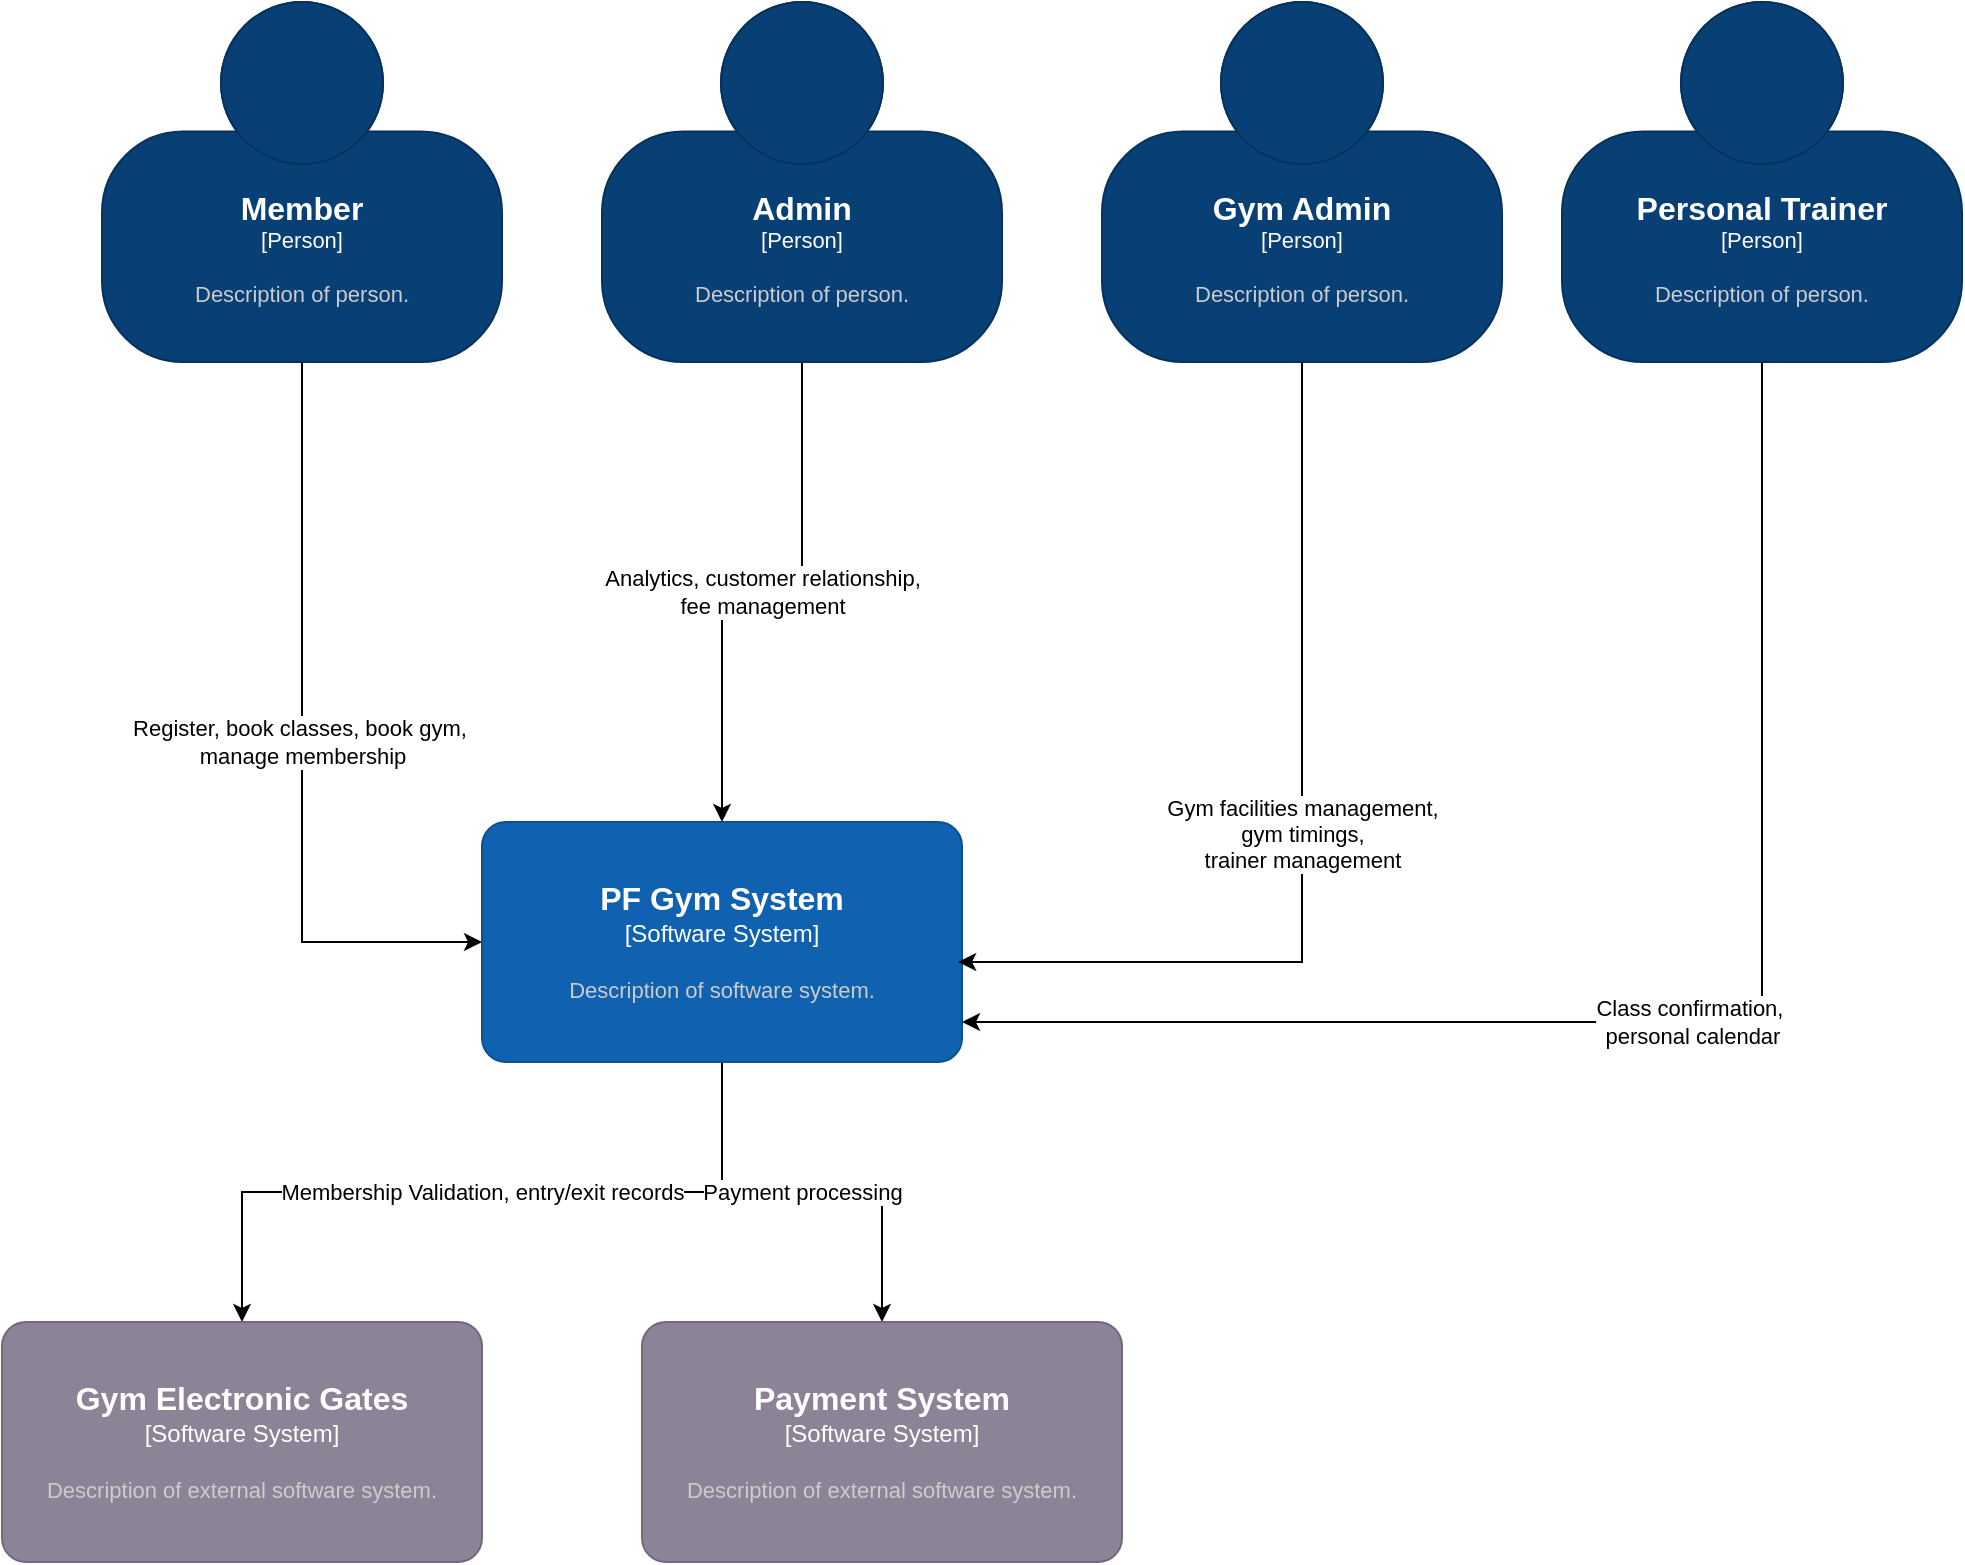 <mxfile version="26.1.3" pages="2">
  <diagram name="Context" id="LvFqGwTY1o6b8E_vU9Ks">
    <mxGraphModel dx="1434" dy="859" grid="1" gridSize="10" guides="1" tooltips="1" connect="1" arrows="1" fold="1" page="1" pageScale="1" pageWidth="827" pageHeight="1169" math="0" shadow="0">
      <root>
        <mxCell id="0" />
        <mxCell id="1" parent="0" />
        <object placeholders="1" c4Name="Member" c4Type="Person" c4Description="Description of person." label="&lt;font style=&quot;font-size: 16px&quot;&gt;&lt;b&gt;%c4Name%&lt;/b&gt;&lt;/font&gt;&lt;div&gt;[%c4Type%]&lt;/div&gt;&lt;br&gt;&lt;div&gt;&lt;font style=&quot;font-size: 11px&quot;&gt;&lt;font color=&quot;#cccccc&quot;&gt;%c4Description%&lt;/font&gt;&lt;/div&gt;" id="bJkPRvJNoD6mYq-3a80p-1">
          <mxCell style="html=1;fontSize=11;dashed=0;whiteSpace=wrap;fillColor=#083F75;strokeColor=#06315C;fontColor=#ffffff;shape=mxgraph.c4.person2;align=center;metaEdit=1;points=[[0.5,0,0],[1,0.5,0],[1,0.75,0],[0.75,1,0],[0.5,1,0],[0.25,1,0],[0,0.75,0],[0,0.5,0]];resizable=0;" vertex="1" parent="1">
            <mxGeometry x="110" y="80" width="200" height="180" as="geometry" />
          </mxCell>
        </object>
        <mxCell id="bJkPRvJNoD6mYq-3a80p-12" value="Membership Validation, entry/exit records" style="edgeStyle=orthogonalEdgeStyle;rounded=0;orthogonalLoop=1;jettySize=auto;html=1;" edge="1" parent="1" source="bJkPRvJNoD6mYq-3a80p-2" target="bJkPRvJNoD6mYq-3a80p-11">
          <mxGeometry relative="1" as="geometry" />
        </mxCell>
        <mxCell id="rDcIEf71b-mzd1-18Crd-2" value="Payment processing" style="edgeStyle=orthogonalEdgeStyle;rounded=0;orthogonalLoop=1;jettySize=auto;html=1;" edge="1" parent="1" source="bJkPRvJNoD6mYq-3a80p-2" target="rDcIEf71b-mzd1-18Crd-1">
          <mxGeometry relative="1" as="geometry" />
        </mxCell>
        <object placeholders="1" c4Name="PF Gym System" c4Type="Software System" c4Description="Description of software system." label="&lt;font style=&quot;font-size: 16px&quot;&gt;&lt;b&gt;%c4Name%&lt;/b&gt;&lt;/font&gt;&lt;div&gt;[%c4Type%]&lt;/div&gt;&lt;br&gt;&lt;div&gt;&lt;font style=&quot;font-size: 11px&quot;&gt;&lt;font color=&quot;#cccccc&quot;&gt;%c4Description%&lt;/font&gt;&lt;/div&gt;" id="bJkPRvJNoD6mYq-3a80p-2">
          <mxCell style="rounded=1;whiteSpace=wrap;html=1;labelBackgroundColor=none;fillColor=#1061B0;fontColor=#ffffff;align=center;arcSize=10;strokeColor=#0D5091;metaEdit=1;resizable=0;points=[[0.25,0,0],[0.5,0,0],[0.75,0,0],[1,0.25,0],[1,0.5,0],[1,0.75,0],[0.75,1,0],[0.5,1,0],[0.25,1,0],[0,0.75,0],[0,0.5,0],[0,0.25,0]];" vertex="1" parent="1">
            <mxGeometry x="300" y="490" width="240" height="120" as="geometry" />
          </mxCell>
        </object>
        <mxCell id="bJkPRvJNoD6mYq-3a80p-6" value="Analytics, customer relationship,&lt;div&gt;fee management&lt;/div&gt;" style="edgeStyle=orthogonalEdgeStyle;rounded=0;orthogonalLoop=1;jettySize=auto;html=1;" edge="1" parent="1" source="bJkPRvJNoD6mYq-3a80p-3" target="bJkPRvJNoD6mYq-3a80p-2">
          <mxGeometry relative="1" as="geometry" />
        </mxCell>
        <object placeholders="1" c4Name="Admin" c4Type="Person" c4Description="Description of person." label="&lt;font style=&quot;font-size: 16px&quot;&gt;&lt;b&gt;%c4Name%&lt;/b&gt;&lt;/font&gt;&lt;div&gt;[%c4Type%]&lt;/div&gt;&lt;br&gt;&lt;div&gt;&lt;font style=&quot;font-size: 11px&quot;&gt;&lt;font color=&quot;#cccccc&quot;&gt;%c4Description%&lt;/font&gt;&lt;/div&gt;" id="bJkPRvJNoD6mYq-3a80p-3">
          <mxCell style="html=1;fontSize=11;dashed=0;whiteSpace=wrap;fillColor=#083F75;strokeColor=#06315C;fontColor=#ffffff;shape=mxgraph.c4.person2;align=center;metaEdit=1;points=[[0.5,0,0],[1,0.5,0],[1,0.75,0],[0.75,1,0],[0.5,1,0],[0.25,1,0],[0,0.75,0],[0,0.5,0]];resizable=0;" vertex="1" parent="1">
            <mxGeometry x="360" y="80" width="200" height="180" as="geometry" />
          </mxCell>
        </object>
        <object placeholders="1" c4Name="Gym Admin" c4Type="Person" c4Description="Description of person." label="&lt;font style=&quot;font-size: 16px&quot;&gt;&lt;b&gt;%c4Name%&lt;/b&gt;&lt;/font&gt;&lt;div&gt;[%c4Type%]&lt;/div&gt;&lt;br&gt;&lt;div&gt;&lt;font style=&quot;font-size: 11px&quot;&gt;&lt;font color=&quot;#cccccc&quot;&gt;%c4Description%&lt;/font&gt;&lt;/div&gt;" id="bJkPRvJNoD6mYq-3a80p-4">
          <mxCell style="html=1;fontSize=11;dashed=0;whiteSpace=wrap;fillColor=#083F75;strokeColor=#06315C;fontColor=#ffffff;shape=mxgraph.c4.person2;align=center;metaEdit=1;points=[[0.5,0,0],[1,0.5,0],[1,0.75,0],[0.75,1,0],[0.5,1,0],[0.25,1,0],[0,0.75,0],[0,0.5,0]];resizable=0;" vertex="1" parent="1">
            <mxGeometry x="610" y="80" width="200" height="180" as="geometry" />
          </mxCell>
        </object>
        <mxCell id="bJkPRvJNoD6mYq-3a80p-5" value="Register, book classes, book gym,&amp;nbsp;&lt;div&gt;manage membership&lt;/div&gt;" style="edgeStyle=orthogonalEdgeStyle;rounded=0;orthogonalLoop=1;jettySize=auto;html=1;entryX=0;entryY=0.5;entryDx=0;entryDy=0;entryPerimeter=0;" edge="1" parent="1" source="bJkPRvJNoD6mYq-3a80p-1" target="bJkPRvJNoD6mYq-3a80p-2">
          <mxGeometry relative="1" as="geometry" />
        </mxCell>
        <mxCell id="bJkPRvJNoD6mYq-3a80p-7" value="Gym facilities management,&lt;div&gt;gym timings,&lt;/div&gt;&lt;div&gt;trainer management&lt;/div&gt;" style="edgeStyle=orthogonalEdgeStyle;rounded=0;orthogonalLoop=1;jettySize=auto;html=1;entryX=0.992;entryY=0.583;entryDx=0;entryDy=0;entryPerimeter=0;" edge="1" parent="1" source="bJkPRvJNoD6mYq-3a80p-4" target="bJkPRvJNoD6mYq-3a80p-2">
          <mxGeometry relative="1" as="geometry">
            <Array as="points">
              <mxPoint x="710" y="560" />
            </Array>
          </mxGeometry>
        </mxCell>
        <object placeholders="1" c4Name="Personal Trainer" c4Type="Person" c4Description="Description of person." label="&lt;font style=&quot;font-size: 16px&quot;&gt;&lt;b&gt;%c4Name%&lt;/b&gt;&lt;/font&gt;&lt;div&gt;[%c4Type%]&lt;/div&gt;&lt;br&gt;&lt;div&gt;&lt;font style=&quot;font-size: 11px&quot;&gt;&lt;font color=&quot;#cccccc&quot;&gt;%c4Description%&lt;/font&gt;&lt;/div&gt;" id="bJkPRvJNoD6mYq-3a80p-8">
          <mxCell style="html=1;fontSize=11;dashed=0;whiteSpace=wrap;fillColor=#083F75;strokeColor=#06315C;fontColor=#ffffff;shape=mxgraph.c4.person2;align=center;metaEdit=1;points=[[0.5,0,0],[1,0.5,0],[1,0.75,0],[0.75,1,0],[0.5,1,0],[0.25,1,0],[0,0.75,0],[0,0.5,0]];resizable=0;" vertex="1" parent="1">
            <mxGeometry x="840" y="80" width="200" height="180" as="geometry" />
          </mxCell>
        </object>
        <mxCell id="bJkPRvJNoD6mYq-3a80p-9" value="Class confirmation,&amp;nbsp;&lt;div&gt;personal calendar&lt;/div&gt;" style="edgeStyle=orthogonalEdgeStyle;rounded=0;orthogonalLoop=1;jettySize=auto;html=1;" edge="1" parent="1" source="bJkPRvJNoD6mYq-3a80p-8" target="bJkPRvJNoD6mYq-3a80p-2">
          <mxGeometry relative="1" as="geometry">
            <mxPoint x="940" y="330" as="sourcePoint" />
            <mxPoint x="540" y="590" as="targetPoint" />
            <Array as="points">
              <mxPoint x="940" y="590" />
            </Array>
          </mxGeometry>
        </mxCell>
        <object placeholders="1" c4Name="Gym Electronic Gates" c4Type="Software System" c4Description="Description of external software system." label="&lt;font style=&quot;font-size: 16px&quot;&gt;&lt;b&gt;%c4Name%&lt;/b&gt;&lt;/font&gt;&lt;div&gt;[%c4Type%]&lt;/div&gt;&lt;br&gt;&lt;div&gt;&lt;font style=&quot;font-size: 11px&quot;&gt;&lt;font color=&quot;#cccccc&quot;&gt;%c4Description%&lt;/font&gt;&lt;/div&gt;" id="bJkPRvJNoD6mYq-3a80p-11">
          <mxCell style="rounded=1;whiteSpace=wrap;html=1;labelBackgroundColor=none;fillColor=#8C8496;fontColor=#ffffff;align=center;arcSize=10;strokeColor=#736782;metaEdit=1;resizable=0;points=[[0.25,0,0],[0.5,0,0],[0.75,0,0],[1,0.25,0],[1,0.5,0],[1,0.75,0],[0.75,1,0],[0.5,1,0],[0.25,1,0],[0,0.75,0],[0,0.5,0],[0,0.25,0]];" vertex="1" parent="1">
            <mxGeometry x="60" y="740" width="240" height="120" as="geometry" />
          </mxCell>
        </object>
        <object placeholders="1" c4Name="Payment System" c4Type="Software System" c4Description="Description of external software system." label="&lt;font style=&quot;font-size: 16px&quot;&gt;&lt;b&gt;%c4Name%&lt;/b&gt;&lt;/font&gt;&lt;div&gt;[%c4Type%]&lt;/div&gt;&lt;br&gt;&lt;div&gt;&lt;font style=&quot;font-size: 11px&quot;&gt;&lt;font color=&quot;#cccccc&quot;&gt;%c4Description%&lt;/font&gt;&lt;/div&gt;" id="rDcIEf71b-mzd1-18Crd-1">
          <mxCell style="rounded=1;whiteSpace=wrap;html=1;labelBackgroundColor=none;fillColor=#8C8496;fontColor=#ffffff;align=center;arcSize=10;strokeColor=#736782;metaEdit=1;resizable=0;points=[[0.25,0,0],[0.5,0,0],[0.75,0,0],[1,0.25,0],[1,0.5,0],[1,0.75,0],[0.75,1,0],[0.5,1,0],[0.25,1,0],[0,0.75,0],[0,0.5,0],[0,0.25,0]];" vertex="1" parent="1">
            <mxGeometry x="380" y="740" width="240" height="120" as="geometry" />
          </mxCell>
        </object>
      </root>
    </mxGraphModel>
  </diagram>
  <diagram id="YQXk9TY0GOTslOudCqdl" name="Containers">
    <mxGraphModel dx="2739" dy="1145" grid="1" gridSize="10" guides="1" tooltips="1" connect="1" arrows="1" fold="1" page="1" pageScale="1" pageWidth="827" pageHeight="1169" math="0" shadow="0">
      <root>
        <mxCell id="0" />
        <mxCell id="1" parent="0" />
        <mxCell id="gZ5Da2NqTNMPQiHP5i8r-4" value="Profile, calendar, bookings" style="edgeStyle=orthogonalEdgeStyle;rounded=0;orthogonalLoop=1;jettySize=auto;html=1;" parent="1" source="qWeNuF35x8ivUHxaRiSg-1" target="gZ5Da2NqTNMPQiHP5i8r-2" edge="1">
          <mxGeometry relative="1" as="geometry" />
        </mxCell>
        <object placeholders="1" c4Name="Member" c4Type="Person" c4Description="Description of person." label="&lt;font style=&quot;font-size: 16px&quot;&gt;&lt;b&gt;%c4Name%&lt;/b&gt;&lt;/font&gt;&lt;div&gt;[%c4Type%]&lt;/div&gt;&lt;br&gt;&lt;div&gt;&lt;font style=&quot;font-size: 11px&quot;&gt;&lt;font color=&quot;#cccccc&quot;&gt;%c4Description%&lt;/font&gt;&lt;/div&gt;" id="qWeNuF35x8ivUHxaRiSg-1">
          <mxCell style="html=1;fontSize=11;dashed=0;whiteSpace=wrap;fillColor=#083F75;strokeColor=#06315C;fontColor=#ffffff;shape=mxgraph.c4.person2;align=center;metaEdit=1;points=[[0.5,0,0],[1,0.5,0],[1,0.75,0],[0.75,1,0],[0.5,1,0],[0.25,1,0],[0,0.75,0],[0,0.5,0]];resizable=0;" parent="1" vertex="1">
            <mxGeometry x="-20" y="80" width="200" height="180" as="geometry" />
          </mxCell>
        </object>
        <mxCell id="gZ5Da2NqTNMPQiHP5i8r-5" value="User and property IAM" style="edgeStyle=elbowEdgeStyle;rounded=0;orthogonalLoop=1;jettySize=auto;html=1;exitX=0.5;exitY=1;exitDx=0;exitDy=0;exitPerimeter=0;" parent="1" source="qWeNuF35x8ivUHxaRiSg-2" target="gZ5Da2NqTNMPQiHP5i8r-3" edge="1">
          <mxGeometry relative="1" as="geometry">
            <Array as="points">
              <mxPoint x="980" y="430" />
            </Array>
          </mxGeometry>
        </mxCell>
        <mxCell id="p3hiViYv5HXphM6GyOij-4" style="edgeStyle=elbowEdgeStyle;rounded=0;orthogonalLoop=1;jettySize=auto;html=1;" parent="1" source="qWeNuF35x8ivUHxaRiSg-2" target="dMXsG2mbjic5nA4i2zju-4" edge="1">
          <mxGeometry relative="1" as="geometry" />
        </mxCell>
        <object placeholders="1" c4Name="System Admin" c4Type="Person" c4Description="Description of person." label="&lt;font style=&quot;font-size: 16px&quot;&gt;&lt;b&gt;%c4Name%&lt;/b&gt;&lt;/font&gt;&lt;div&gt;[%c4Type%]&lt;/div&gt;&lt;br&gt;&lt;div&gt;&lt;font style=&quot;font-size: 11px&quot;&gt;&lt;font color=&quot;#cccccc&quot;&gt;%c4Description%&lt;/font&gt;&lt;/div&gt;" id="qWeNuF35x8ivUHxaRiSg-2">
          <mxCell style="html=1;fontSize=11;dashed=0;whiteSpace=wrap;fillColor=#083F75;strokeColor=#06315C;fontColor=#ffffff;shape=mxgraph.c4.person2;align=center;metaEdit=1;points=[[0.5,0,0],[1,0.5,0],[1,0.75,0],[0.75,1,0],[0.5,1,0],[0.25,1,0],[0,0.75,0],[0,0.5,0]];resizable=0;" parent="1" vertex="1">
            <mxGeometry x="880" y="90" width="200" height="180" as="geometry" />
          </mxCell>
        </object>
        <mxCell id="gZ5Da2NqTNMPQiHP5i8r-6" value="Manage gym facilities, timings, availibitiy" style="edgeStyle=orthogonalEdgeStyle;rounded=0;orthogonalLoop=1;jettySize=auto;html=1;" parent="1" source="qWeNuF35x8ivUHxaRiSg-3" target="gZ5Da2NqTNMPQiHP5i8r-3" edge="1">
          <mxGeometry relative="1" as="geometry" />
        </mxCell>
        <object placeholders="1" c4Name="Gym Admin" c4Type="Person" c4Description="Description of person." label="&lt;font style=&quot;font-size: 16px&quot;&gt;&lt;b&gt;%c4Name%&lt;/b&gt;&lt;/font&gt;&lt;div&gt;[%c4Type%]&lt;/div&gt;&lt;br&gt;&lt;div&gt;&lt;font style=&quot;font-size: 11px&quot;&gt;&lt;font color=&quot;#cccccc&quot;&gt;%c4Description%&lt;/font&gt;&lt;/div&gt;" id="qWeNuF35x8ivUHxaRiSg-3">
          <mxCell style="html=1;fontSize=11;dashed=0;whiteSpace=wrap;fillColor=#083F75;strokeColor=#06315C;fontColor=#ffffff;shape=mxgraph.c4.person2;align=center;metaEdit=1;points=[[0.5,0,0],[1,0.5,0],[1,0.75,0],[0.75,1,0],[0.5,1,0],[0.25,1,0],[0,0.75,0],[0,0.5,0]];resizable=0;" parent="1" vertex="1">
            <mxGeometry x="610" y="80" width="200" height="180" as="geometry" />
          </mxCell>
        </object>
        <mxCell id="gZ5Da2NqTNMPQiHP5i8r-7" value="Calendar management" style="edgeStyle=orthogonalEdgeStyle;rounded=0;orthogonalLoop=1;jettySize=auto;html=1;exitX=0.5;exitY=1;exitDx=0;exitDy=0;exitPerimeter=0;" parent="1" source="qWeNuF35x8ivUHxaRiSg-4" target="gZ5Da2NqTNMPQiHP5i8r-2" edge="1">
          <mxGeometry relative="1" as="geometry" />
        </mxCell>
        <object placeholders="1" c4Name="Personal Trainer" c4Type="Person" c4Description="Description of person." label="&lt;font style=&quot;font-size: 16px&quot;&gt;&lt;b&gt;%c4Name%&lt;/b&gt;&lt;/font&gt;&lt;div&gt;[%c4Type%]&lt;/div&gt;&lt;br&gt;&lt;div&gt;&lt;font style=&quot;font-size: 11px&quot;&gt;&lt;font color=&quot;#cccccc&quot;&gt;%c4Description%&lt;/font&gt;&lt;/div&gt;" id="qWeNuF35x8ivUHxaRiSg-4">
          <mxCell style="html=1;fontSize=11;dashed=0;whiteSpace=wrap;fillColor=#083F75;strokeColor=#06315C;fontColor=#ffffff;shape=mxgraph.c4.person2;align=center;metaEdit=1;points=[[0.5,0,0],[1,0.5,0],[1,0.75,0],[0.75,1,0],[0.5,1,0],[0.25,1,0],[0,0.75,0],[0,0.5,0]];resizable=0;" parent="1" vertex="1">
            <mxGeometry x="360" y="80" width="200" height="180" as="geometry" />
          </mxCell>
        </object>
        <object placeholders="1" c4Name="PF Gym System" c4Type="SystemScopeBoundary" c4Application="Software System" label="&lt;font style=&quot;font-size: 16px&quot;&gt;&lt;b&gt;&lt;div style=&quot;text-align: left&quot;&gt;%c4Name%&lt;/div&gt;&lt;/b&gt;&lt;/font&gt;&lt;div style=&quot;text-align: left&quot;&gt;[%c4Application%]&lt;/div&gt;" id="qWeNuF35x8ivUHxaRiSg-5">
          <mxCell style="rounded=1;fontSize=11;whiteSpace=wrap;html=1;dashed=1;arcSize=20;fillColor=none;strokeColor=#666666;fontColor=#333333;labelBackgroundColor=none;align=left;verticalAlign=bottom;labelBorderColor=none;spacingTop=0;spacing=10;dashPattern=8 4;metaEdit=1;rotatable=0;perimeter=rectanglePerimeter;noLabel=0;labelPadding=0;allowArrows=0;connectable=0;expand=0;recursiveResize=0;editable=1;pointerEvents=0;absoluteArcSize=1;points=[[0.25,0,0],[0.5,0,0],[0.75,0,0],[1,0.25,0],[1,0.5,0],[1,0.75,0],[0.75,1,0],[0.5,1,0],[0.25,1,0],[0,0.75,0],[0,0.5,0],[0,0.25,0]];" parent="1" vertex="1">
            <mxGeometry x="-230" y="400" width="1550" height="750" as="geometry" />
          </mxCell>
        </object>
        <object placeholders="1" c4Name="Gym Electronic Gates" c4Type="Software System" c4Description="Description of external software system." label="&lt;font style=&quot;font-size: 16px&quot;&gt;&lt;b&gt;%c4Name%&lt;/b&gt;&lt;/font&gt;&lt;div&gt;[%c4Type%]&lt;/div&gt;&lt;br&gt;&lt;div&gt;&lt;font style=&quot;font-size: 11px&quot;&gt;&lt;font color=&quot;#cccccc&quot;&gt;%c4Description%&lt;/font&gt;&lt;/div&gt;" id="gZ5Da2NqTNMPQiHP5i8r-1">
          <mxCell style="rounded=1;whiteSpace=wrap;html=1;labelBackgroundColor=none;fillColor=#8C8496;fontColor=#ffffff;align=center;arcSize=10;strokeColor=#736782;metaEdit=1;resizable=0;points=[[0.25,0,0],[0.5,0,0],[0.75,0,0],[1,0.25,0],[1,0.5,0],[1,0.75,0],[0.75,1,0],[0.5,1,0],[0.25,1,0],[0,0.75,0],[0,0.5,0],[0,0.25,0]];" parent="1" vertex="1">
            <mxGeometry x="760" y="1180" width="240" height="120" as="geometry" />
          </mxCell>
        </object>
        <mxCell id="dMXsG2mbjic5nA4i2zju-10" style="edgeStyle=orthogonalEdgeStyle;rounded=0;orthogonalLoop=1;jettySize=auto;html=1;" parent="1" source="gZ5Da2NqTNMPQiHP5i8r-2" target="dMXsG2mbjic5nA4i2zju-5" edge="1">
          <mxGeometry relative="1" as="geometry" />
        </mxCell>
        <object placeholders="1" c4Name="Mobile App" c4Type="Software System" c4Description="Description of software system." label="&lt;font style=&quot;font-size: 16px&quot;&gt;&lt;b&gt;%c4Name%&lt;/b&gt;&lt;/font&gt;&lt;div&gt;[%c4Type%]&lt;/div&gt;&lt;br&gt;&lt;div&gt;&lt;font style=&quot;font-size: 11px&quot;&gt;&lt;font color=&quot;#cccccc&quot;&gt;%c4Description%&lt;/font&gt;&lt;/div&gt;" id="gZ5Da2NqTNMPQiHP5i8r-2">
          <mxCell style="rounded=1;whiteSpace=wrap;html=1;labelBackgroundColor=none;fillColor=#1061B0;fontColor=#ffffff;align=center;arcSize=10;strokeColor=#0D5091;metaEdit=1;resizable=0;points=[[0.25,0,0],[0.5,0,0],[0.75,0,0],[1,0.25,0],[1,0.5,0],[1,0.75,0],[0.75,1,0],[0.5,1,0],[0.25,1,0],[0,0.75,0],[0,0.5,0],[0,0.25,0]];" parent="1" vertex="1">
            <mxGeometry x="174" y="470" width="240" height="120" as="geometry" />
          </mxCell>
        </object>
        <mxCell id="dMXsG2mbjic5nA4i2zju-9" style="edgeStyle=elbowEdgeStyle;rounded=0;orthogonalLoop=1;jettySize=auto;html=1;elbow=vertical;" parent="1" source="gZ5Da2NqTNMPQiHP5i8r-3" target="dMXsG2mbjic5nA4i2zju-1" edge="1">
          <mxGeometry relative="1" as="geometry" />
        </mxCell>
        <mxCell id="dMXsG2mbjic5nA4i2zju-12" value="Admin manages gym properties" style="edgeStyle=orthogonalEdgeStyle;rounded=0;orthogonalLoop=1;jettySize=auto;html=1;" parent="1" source="gZ5Da2NqTNMPQiHP5i8r-3" target="dMXsG2mbjic5nA4i2zju-3" edge="1">
          <mxGeometry relative="1" as="geometry" />
        </mxCell>
        <object placeholders="1" c4Name="Web Site" c4Type="Software System" c4Description="Description of software system." label="&lt;font style=&quot;font-size: 16px&quot;&gt;&lt;b&gt;%c4Name%&lt;/b&gt;&lt;/font&gt;&lt;div&gt;[%c4Type%]&lt;/div&gt;&lt;br&gt;&lt;div&gt;&lt;font style=&quot;font-size: 11px&quot;&gt;&lt;font color=&quot;#cccccc&quot;&gt;%c4Description%&lt;/font&gt;&lt;/div&gt;" id="gZ5Da2NqTNMPQiHP5i8r-3">
          <mxCell style="rounded=1;whiteSpace=wrap;html=1;labelBackgroundColor=none;fillColor=#1061B0;fontColor=#ffffff;align=center;arcSize=10;strokeColor=#0D5091;metaEdit=1;resizable=0;points=[[0.25,0,0],[0.5,0,0],[0.75,0,0],[1,0.25,0],[1,0.5,0],[1,0.75,0],[0.75,1,0],[0.5,1,0],[0.25,1,0],[0,0.75,0],[0,0.5,0],[0,0.25,0]];" parent="1" vertex="1">
            <mxGeometry x="470" y="470" width="240" height="120" as="geometry" />
          </mxCell>
        </object>
        <object placeholders="1" c4Name="Membership Engine" c4Type="Software System" c4Description="Description of software system." label="&lt;font style=&quot;font-size: 16px&quot;&gt;&lt;b&gt;%c4Name%&lt;/b&gt;&lt;/font&gt;&lt;div&gt;[%c4Type%]&lt;/div&gt;&lt;br&gt;&lt;div&gt;&lt;font style=&quot;font-size: 11px&quot;&gt;&lt;font color=&quot;#cccccc&quot;&gt;%c4Description%&lt;/font&gt;&lt;/div&gt;" id="dMXsG2mbjic5nA4i2zju-1">
          <mxCell style="rounded=1;whiteSpace=wrap;html=1;labelBackgroundColor=none;fillColor=#1061B0;fontColor=#ffffff;align=center;arcSize=10;strokeColor=#0D5091;metaEdit=1;resizable=0;points=[[0.25,0,0],[0.5,0,0],[0.75,0,0],[1,0.25,0],[1,0.5,0],[1,0.75,0],[0.75,1,0],[0.5,1,0],[0.25,1,0],[0,0.75,0],[0,0.5,0],[0,0.25,0]];" parent="1" vertex="1">
            <mxGeometry x="470" y="630" width="240" height="120" as="geometry" />
          </mxCell>
        </object>
        <mxCell id="p3hiViYv5HXphM6GyOij-2" style="edgeStyle=orthogonalEdgeStyle;rounded=0;orthogonalLoop=1;jettySize=auto;html=1;" parent="1" source="dMXsG2mbjic5nA4i2zju-2" target="p3hiViYv5HXphM6GyOij-1" edge="1">
          <mxGeometry relative="1" as="geometry" />
        </mxCell>
        <object placeholders="1" c4Name="Booking Engine" c4Type="Software System" c4Description="Description of software system." label="&lt;font style=&quot;font-size: 16px&quot;&gt;&lt;b&gt;%c4Name%&lt;/b&gt;&lt;/font&gt;&lt;div&gt;[%c4Type%]&lt;/div&gt;&lt;br&gt;&lt;div&gt;&lt;font style=&quot;font-size: 11px&quot;&gt;&lt;font color=&quot;#cccccc&quot;&gt;%c4Description%&lt;/font&gt;&lt;/div&gt;" id="dMXsG2mbjic5nA4i2zju-2">
          <mxCell style="rounded=1;whiteSpace=wrap;html=1;labelBackgroundColor=none;fillColor=#1061B0;fontColor=#ffffff;align=center;arcSize=10;strokeColor=#0D5091;metaEdit=1;resizable=0;points=[[0.25,0,0],[0.5,0,0],[0.75,0,0],[1,0.25,0],[1,0.5,0],[1,0.75,0],[0.75,1,0],[0.5,1,0],[0.25,1,0],[0,0.75,0],[0,0.5,0],[0,0.25,0]];" parent="1" vertex="1">
            <mxGeometry x="150" y="800" width="240" height="120" as="geometry" />
          </mxCell>
        </object>
        <mxCell id="dMXsG2mbjic5nA4i2zju-6" style="edgeStyle=orthogonalEdgeStyle;rounded=0;orthogonalLoop=1;jettySize=auto;html=1;" parent="1" source="dMXsG2mbjic5nA4i2zju-3" target="gZ5Da2NqTNMPQiHP5i8r-1" edge="1">
          <mxGeometry relative="1" as="geometry" />
        </mxCell>
        <object placeholders="1" c4Name="Gym Property Engine" c4Type="Software System" c4Description="Description of software system." label="&lt;font style=&quot;font-size: 16px&quot;&gt;&lt;b&gt;%c4Name%&lt;/b&gt;&lt;/font&gt;&lt;div&gt;[%c4Type%]&lt;/div&gt;&lt;br&gt;&lt;div&gt;&lt;font style=&quot;font-size: 11px&quot;&gt;&lt;font color=&quot;#cccccc&quot;&gt;%c4Description%&lt;/font&gt;&lt;/div&gt;" id="dMXsG2mbjic5nA4i2zju-3">
          <mxCell style="rounded=1;whiteSpace=wrap;html=1;labelBackgroundColor=none;fillColor=#1061B0;fontColor=#ffffff;align=center;arcSize=10;strokeColor=#0D5091;metaEdit=1;resizable=0;points=[[0.25,0,0],[0.5,0,0],[0.75,0,0],[1,0.25,0],[1,0.5,0],[1,0.75,0],[0.75,1,0],[0.5,1,0],[0.25,1,0],[0,0.75,0],[0,0.5,0],[0,0.25,0]];" parent="1" vertex="1">
            <mxGeometry x="760" y="790" width="240" height="120" as="geometry" />
          </mxCell>
        </object>
        <object placeholders="1" c4Name="Admin Engine" c4Type="Software System" c4Description="Description of software system." label="&lt;font style=&quot;font-size: 16px&quot;&gt;&lt;b&gt;%c4Name%&lt;/b&gt;&lt;/font&gt;&lt;div&gt;[%c4Type%]&lt;/div&gt;&lt;br&gt;&lt;div&gt;&lt;font style=&quot;font-size: 11px&quot;&gt;&lt;font color=&quot;#cccccc&quot;&gt;%c4Description%&lt;/font&gt;&lt;/div&gt;" id="dMXsG2mbjic5nA4i2zju-4">
          <mxCell style="rounded=1;whiteSpace=wrap;html=1;labelBackgroundColor=none;fillColor=#1061B0;fontColor=#ffffff;align=center;arcSize=10;strokeColor=#0D5091;metaEdit=1;resizable=0;points=[[0.25,0,0],[0.5,0,0],[0.75,0,0],[1,0.25,0],[1,0.5,0],[1,0.75,0],[0.75,1,0],[0.5,1,0],[0.25,1,0],[0,0.75,0],[0,0.5,0],[0,0.25,0]];" parent="1" vertex="1">
            <mxGeometry x="1040" y="620" width="240" height="120" as="geometry" />
          </mxCell>
        </object>
        <object placeholders="1" c4Name="Analytics" c4Type="Software System" c4Description="Description of software system." label="&lt;font style=&quot;font-size: 16px&quot;&gt;&lt;b&gt;%c4Name%&lt;/b&gt;&lt;/font&gt;&lt;div&gt;[%c4Type%]&lt;/div&gt;&lt;br&gt;&lt;div&gt;&lt;font style=&quot;font-size: 11px&quot;&gt;&lt;font color=&quot;#cccccc&quot;&gt;%c4Description%&lt;/font&gt;&lt;/div&gt;" id="dMXsG2mbjic5nA4i2zju-5">
          <mxCell style="rounded=1;whiteSpace=wrap;html=1;labelBackgroundColor=none;fillColor=#1061B0;fontColor=#ffffff;align=center;arcSize=10;strokeColor=#0D5091;metaEdit=1;resizable=0;points=[[0.25,0,0],[0.5,0,0],[0.75,0,0],[1,0.25,0],[1,0.5,0],[1,0.75,0],[0.75,1,0],[0.5,1,0],[0.25,1,0],[0,0.75,0],[0,0.5,0],[0,0.25,0]];" parent="1" vertex="1">
            <mxGeometry x="-140" y="610" width="240" height="120" as="geometry" />
          </mxCell>
        </object>
        <mxCell id="dMXsG2mbjic5nA4i2zju-7" style="edgeStyle=elbowEdgeStyle;rounded=0;orthogonalLoop=1;jettySize=auto;html=1;exitX=0.75;exitY=1;exitDx=0;exitDy=0;exitPerimeter=0;elbow=vertical;" parent="1" source="gZ5Da2NqTNMPQiHP5i8r-2" target="dMXsG2mbjic5nA4i2zju-2" edge="1">
          <mxGeometry relative="1" as="geometry">
            <mxPoint x="450" y="800" as="targetPoint" />
          </mxGeometry>
        </mxCell>
        <mxCell id="dMXsG2mbjic5nA4i2zju-11" style="edgeStyle=orthogonalEdgeStyle;rounded=0;orthogonalLoop=1;jettySize=auto;html=1;entryX=0.779;entryY=-0.008;entryDx=0;entryDy=0;entryPerimeter=0;" parent="1" source="gZ5Da2NqTNMPQiHP5i8r-3" target="dMXsG2mbjic5nA4i2zju-5" edge="1">
          <mxGeometry relative="1" as="geometry">
            <Array as="points">
              <mxPoint x="590" y="450" />
              <mxPoint x="47" y="450" />
            </Array>
          </mxGeometry>
        </mxCell>
        <mxCell id="p3hiViYv5HXphM6GyOij-6" style="edgeStyle=orthogonalEdgeStyle;rounded=0;orthogonalLoop=1;jettySize=auto;html=1;" parent="1" source="p3hiViYv5HXphM6GyOij-1" target="p3hiViYv5HXphM6GyOij-5" edge="1">
          <mxGeometry relative="1" as="geometry" />
        </mxCell>
        <object placeholders="1" c4Name="Request processing engine" c4Type="Software System" c4Description="Description of software system." label="&lt;font style=&quot;font-size: 16px&quot;&gt;&lt;b&gt;%c4Name%&lt;/b&gt;&lt;/font&gt;&lt;div&gt;[%c4Type%]&lt;/div&gt;&lt;br&gt;&lt;div&gt;&lt;font style=&quot;font-size: 11px&quot;&gt;&lt;font color=&quot;#cccccc&quot;&gt;%c4Description%&lt;/font&gt;&lt;/div&gt;" id="p3hiViYv5HXphM6GyOij-1">
          <mxCell style="rounded=1;whiteSpace=wrap;html=1;labelBackgroundColor=none;fillColor=#1061B0;fontColor=#ffffff;align=center;arcSize=10;strokeColor=#0D5091;metaEdit=1;resizable=0;points=[[0.25,0,0],[0.5,0,0],[0.75,0,0],[1,0.25,0],[1,0.5,0],[1,0.75,0],[0.75,1,0],[0.5,1,0],[0.25,1,0],[0,0.75,0],[0,0.5,0],[0,0.25,0]];" parent="1" vertex="1">
            <mxGeometry x="460" y="940" width="240" height="120" as="geometry" />
          </mxCell>
        </object>
        <mxCell id="p3hiViYv5HXphM6GyOij-3" style="edgeStyle=elbowEdgeStyle;rounded=0;orthogonalLoop=1;jettySize=auto;html=1;" parent="1" source="p3hiViYv5HXphM6GyOij-1" target="dMXsG2mbjic5nA4i2zju-3" edge="1">
          <mxGeometry relative="1" as="geometry" />
        </mxCell>
        <object placeholders="1" c4Name="Finance System" c4Type="Software System" c4Description="Description of external software system." label="&lt;font style=&quot;font-size: 16px&quot;&gt;&lt;b&gt;%c4Name%&lt;/b&gt;&lt;/font&gt;&lt;div&gt;[%c4Type%]&lt;/div&gt;&lt;br&gt;&lt;div&gt;&lt;font style=&quot;font-size: 11px&quot;&gt;&lt;font color=&quot;#cccccc&quot;&gt;%c4Description%&lt;/font&gt;&lt;/div&gt;" id="p3hiViYv5HXphM6GyOij-5">
          <mxCell style="rounded=1;whiteSpace=wrap;html=1;labelBackgroundColor=none;fillColor=#8C8496;fontColor=#ffffff;align=center;arcSize=10;strokeColor=#736782;metaEdit=1;resizable=0;points=[[0.25,0,0],[0.5,0,0],[0.75,0,0],[1,0.25,0],[1,0.5,0],[1,0.75,0],[0.75,1,0],[0.5,1,0],[0.25,1,0],[0,0.75,0],[0,0.5,0],[0,0.25,0]];" parent="1" vertex="1">
            <mxGeometry x="440" y="1180" width="240" height="120" as="geometry" />
          </mxCell>
        </object>
        <mxCell id="zg1YXSv3iV5fi_YDOPeP-1" value="Modifiability" style="rounded=0;whiteSpace=wrap;html=1;fillColor=#60a917;fontColor=#ffffff;strokeColor=#2D7600;" vertex="1" parent="1">
          <mxGeometry x="1380" y="770" width="120" height="40" as="geometry" />
        </mxCell>
        <mxCell id="zg1YXSv3iV5fi_YDOPeP-2" value="Security" style="rounded=0;whiteSpace=wrap;html=1;fillColor=#d80073;fontColor=#ffffff;strokeColor=#A50040;" vertex="1" parent="1">
          <mxGeometry x="1380" y="827" width="120" height="40" as="geometry" />
        </mxCell>
        <mxCell id="zg1YXSv3iV5fi_YDOPeP-3" value="Performance" style="rounded=0;whiteSpace=wrap;html=1;fillColor=#1ba1e2;fontColor=#ffffff;strokeColor=#006EAF;" vertex="1" parent="1">
          <mxGeometry x="1380" y="883" width="120" height="40" as="geometry" />
        </mxCell>
        <mxCell id="zg1YXSv3iV5fi_YDOPeP-4" value="Usability" style="rounded=0;whiteSpace=wrap;html=1;fillColor=#0050ef;fontColor=#ffffff;strokeColor=#001DBC;" vertex="1" parent="1">
          <mxGeometry x="1380" y="940" width="120" height="40" as="geometry" />
        </mxCell>
        <mxCell id="zg1YXSv3iV5fi_YDOPeP-5" value="Interoperability" style="rounded=0;whiteSpace=wrap;html=1;fillColor=#fa6800;fontColor=#000000;strokeColor=#C73500;" vertex="1" parent="1">
          <mxGeometry x="1380" y="997" width="120" height="40" as="geometry" />
        </mxCell>
        <mxCell id="zg1YXSv3iV5fi_YDOPeP-6" value="Reliability" style="rounded=0;whiteSpace=wrap;html=1;fillColor=#f0a30a;fontColor=#000000;strokeColor=#BD7000;" vertex="1" parent="1">
          <mxGeometry x="1380" y="1053" width="120" height="40" as="geometry" />
        </mxCell>
        <mxCell id="zg1YXSv3iV5fi_YDOPeP-7" value="Elasticity" style="rounded=0;whiteSpace=wrap;html=1;fillColor=#647687;fontColor=#ffffff;strokeColor=#314354;" vertex="1" parent="1">
          <mxGeometry x="1380" y="1110" width="120" height="40" as="geometry" />
        </mxCell>
        <mxCell id="3IjYKojZFeoP0b0VJIp7-1" value="Modifiability" style="rounded=0;whiteSpace=wrap;html=1;fillColor=#60a917;fontColor=#ffffff;strokeColor=#2D7600;" vertex="1" parent="1">
          <mxGeometry x="680" y="450" width="120" height="40" as="geometry" />
        </mxCell>
        <mxCell id="3IjYKojZFeoP0b0VJIp7-2" value="Usability" style="rounded=0;whiteSpace=wrap;html=1;fillColor=#0050ef;fontColor=#ffffff;strokeColor=#001DBC;" vertex="1" parent="1">
          <mxGeometry x="330" y="450" width="120" height="40" as="geometry" />
        </mxCell>
        <mxCell id="3IjYKojZFeoP0b0VJIp7-3" value="Performance" style="rounded=0;whiteSpace=wrap;html=1;fillColor=#1ba1e2;fontColor=#ffffff;strokeColor=#006EAF;" vertex="1" parent="1">
          <mxGeometry x="690" y="670" width="120" height="40" as="geometry" />
        </mxCell>
        <mxCell id="3IjYKojZFeoP0b0VJIp7-4" value="Reliability" style="rounded=0;whiteSpace=wrap;html=1;fillColor=#f0a30a;fontColor=#000000;strokeColor=#BD7000;" vertex="1" parent="1">
          <mxGeometry x="330" y="787" width="120" height="40" as="geometry" />
        </mxCell>
        <mxCell id="3IjYKojZFeoP0b0VJIp7-5" value="Security" style="rounded=0;whiteSpace=wrap;html=1;fillColor=#d80073;fontColor=#ffffff;strokeColor=#A50040;" vertex="1" parent="1">
          <mxGeometry x="970" y="860" width="120" height="40" as="geometry" />
        </mxCell>
        <mxCell id="3IjYKojZFeoP0b0VJIp7-6" value="Security" style="rounded=0;whiteSpace=wrap;html=1;fillColor=#d80073;fontColor=#ffffff;strokeColor=#A50040;" vertex="1" parent="1">
          <mxGeometry x="1181" y="600" width="120" height="40" as="geometry" />
        </mxCell>
        <mxCell id="3IjYKojZFeoP0b0VJIp7-7" value="Elasticity" style="rounded=0;whiteSpace=wrap;html=1;fillColor=#647687;fontColor=#ffffff;strokeColor=#314354;" vertex="1" parent="1">
          <mxGeometry x="660" y="1037" width="120" height="40" as="geometry" />
        </mxCell>
      </root>
    </mxGraphModel>
  </diagram>
</mxfile>
